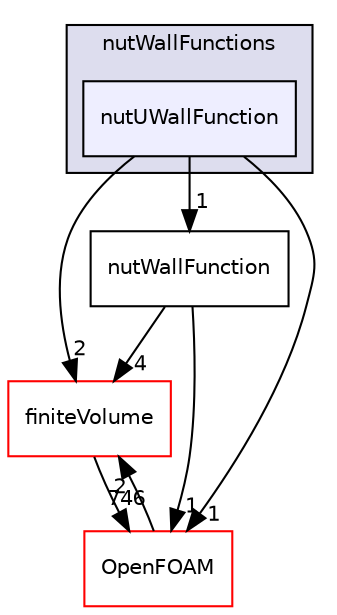 digraph "src/TurbulenceModels/turbulenceModels/derivedFvPatchFields/wallFunctions/nutWallFunctions/nutUWallFunction" {
  bgcolor=transparent;
  compound=true
  node [ fontsize="10", fontname="Helvetica"];
  edge [ labelfontsize="10", labelfontname="Helvetica"];
  subgraph clusterdir_ad914e388ddae9a53c7173853ad02594 {
    graph [ bgcolor="#ddddee", pencolor="black", label="nutWallFunctions" fontname="Helvetica", fontsize="10", URL="dir_ad914e388ddae9a53c7173853ad02594.html"]
  dir_4989891798e19d8c03fbaf6afa600e1b [shape=box, label="nutUWallFunction", style="filled", fillcolor="#eeeeff", pencolor="black", URL="dir_4989891798e19d8c03fbaf6afa600e1b.html"];
  }
  dir_9bd15774b555cf7259a6fa18f99fe99b [shape=box label="finiteVolume" color="red" URL="dir_9bd15774b555cf7259a6fa18f99fe99b.html"];
  dir_f08c2cfe9526d127775e91918fcfe6fb [shape=box label="nutWallFunction" URL="dir_f08c2cfe9526d127775e91918fcfe6fb.html"];
  dir_c5473ff19b20e6ec4dfe5c310b3778a8 [shape=box label="OpenFOAM" color="red" URL="dir_c5473ff19b20e6ec4dfe5c310b3778a8.html"];
  dir_9bd15774b555cf7259a6fa18f99fe99b->dir_c5473ff19b20e6ec4dfe5c310b3778a8 [headlabel="746", labeldistance=1.5 headhref="dir_000896_001896.html"];
  dir_4989891798e19d8c03fbaf6afa600e1b->dir_9bd15774b555cf7259a6fa18f99fe99b [headlabel="2", labeldistance=1.5 headhref="dir_003125_000896.html"];
  dir_4989891798e19d8c03fbaf6afa600e1b->dir_f08c2cfe9526d127775e91918fcfe6fb [headlabel="1", labeldistance=1.5 headhref="dir_003125_003126.html"];
  dir_4989891798e19d8c03fbaf6afa600e1b->dir_c5473ff19b20e6ec4dfe5c310b3778a8 [headlabel="1", labeldistance=1.5 headhref="dir_003125_001896.html"];
  dir_f08c2cfe9526d127775e91918fcfe6fb->dir_9bd15774b555cf7259a6fa18f99fe99b [headlabel="4", labeldistance=1.5 headhref="dir_003126_000896.html"];
  dir_f08c2cfe9526d127775e91918fcfe6fb->dir_c5473ff19b20e6ec4dfe5c310b3778a8 [headlabel="1", labeldistance=1.5 headhref="dir_003126_001896.html"];
  dir_c5473ff19b20e6ec4dfe5c310b3778a8->dir_9bd15774b555cf7259a6fa18f99fe99b [headlabel="2", labeldistance=1.5 headhref="dir_001896_000896.html"];
}
